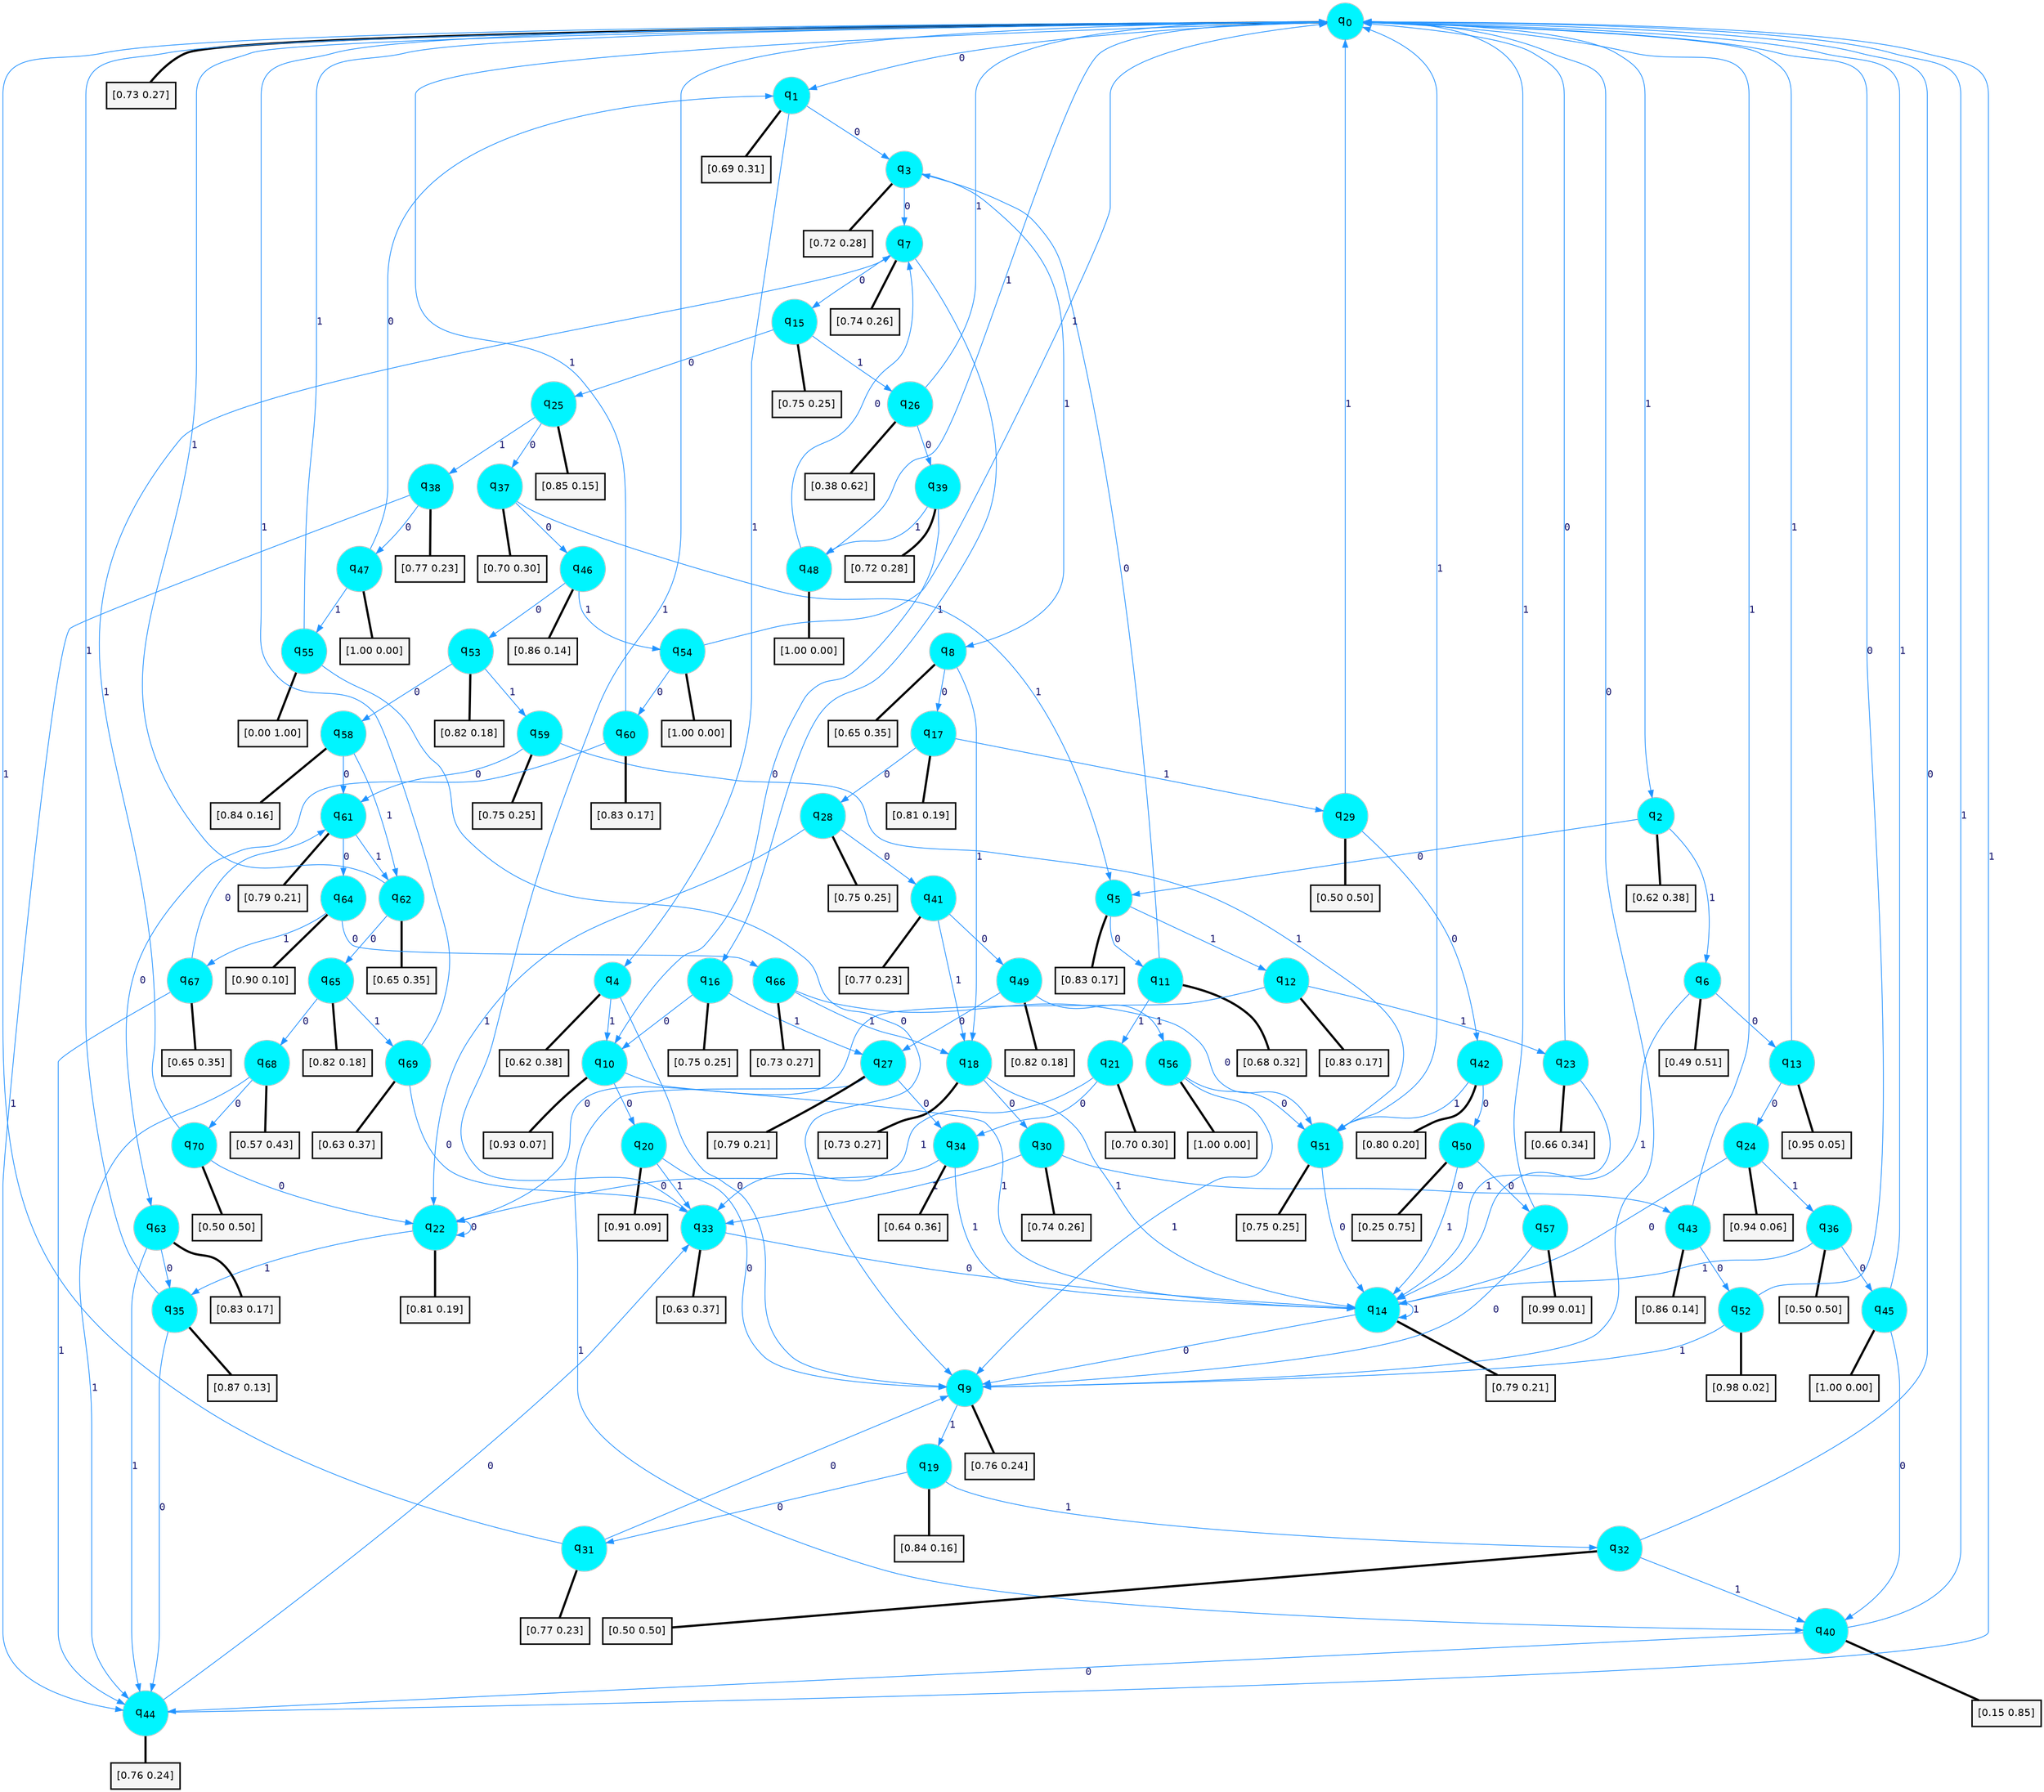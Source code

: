 digraph G {
graph [
bgcolor=transparent, dpi=300, rankdir=TD, size="40,25"];
node [
color=gray, fillcolor=turquoise1, fontcolor=black, fontname=Helvetica, fontsize=16, fontweight=bold, shape=circle, style=filled];
edge [
arrowsize=1, color=dodgerblue1, fontcolor=midnightblue, fontname=courier, fontweight=bold, penwidth=1, style=solid, weight=20];
0[label=<q<SUB>0</SUB>>];
1[label=<q<SUB>1</SUB>>];
2[label=<q<SUB>2</SUB>>];
3[label=<q<SUB>3</SUB>>];
4[label=<q<SUB>4</SUB>>];
5[label=<q<SUB>5</SUB>>];
6[label=<q<SUB>6</SUB>>];
7[label=<q<SUB>7</SUB>>];
8[label=<q<SUB>8</SUB>>];
9[label=<q<SUB>9</SUB>>];
10[label=<q<SUB>10</SUB>>];
11[label=<q<SUB>11</SUB>>];
12[label=<q<SUB>12</SUB>>];
13[label=<q<SUB>13</SUB>>];
14[label=<q<SUB>14</SUB>>];
15[label=<q<SUB>15</SUB>>];
16[label=<q<SUB>16</SUB>>];
17[label=<q<SUB>17</SUB>>];
18[label=<q<SUB>18</SUB>>];
19[label=<q<SUB>19</SUB>>];
20[label=<q<SUB>20</SUB>>];
21[label=<q<SUB>21</SUB>>];
22[label=<q<SUB>22</SUB>>];
23[label=<q<SUB>23</SUB>>];
24[label=<q<SUB>24</SUB>>];
25[label=<q<SUB>25</SUB>>];
26[label=<q<SUB>26</SUB>>];
27[label=<q<SUB>27</SUB>>];
28[label=<q<SUB>28</SUB>>];
29[label=<q<SUB>29</SUB>>];
30[label=<q<SUB>30</SUB>>];
31[label=<q<SUB>31</SUB>>];
32[label=<q<SUB>32</SUB>>];
33[label=<q<SUB>33</SUB>>];
34[label=<q<SUB>34</SUB>>];
35[label=<q<SUB>35</SUB>>];
36[label=<q<SUB>36</SUB>>];
37[label=<q<SUB>37</SUB>>];
38[label=<q<SUB>38</SUB>>];
39[label=<q<SUB>39</SUB>>];
40[label=<q<SUB>40</SUB>>];
41[label=<q<SUB>41</SUB>>];
42[label=<q<SUB>42</SUB>>];
43[label=<q<SUB>43</SUB>>];
44[label=<q<SUB>44</SUB>>];
45[label=<q<SUB>45</SUB>>];
46[label=<q<SUB>46</SUB>>];
47[label=<q<SUB>47</SUB>>];
48[label=<q<SUB>48</SUB>>];
49[label=<q<SUB>49</SUB>>];
50[label=<q<SUB>50</SUB>>];
51[label=<q<SUB>51</SUB>>];
52[label=<q<SUB>52</SUB>>];
53[label=<q<SUB>53</SUB>>];
54[label=<q<SUB>54</SUB>>];
55[label=<q<SUB>55</SUB>>];
56[label=<q<SUB>56</SUB>>];
57[label=<q<SUB>57</SUB>>];
58[label=<q<SUB>58</SUB>>];
59[label=<q<SUB>59</SUB>>];
60[label=<q<SUB>60</SUB>>];
61[label=<q<SUB>61</SUB>>];
62[label=<q<SUB>62</SUB>>];
63[label=<q<SUB>63</SUB>>];
64[label=<q<SUB>64</SUB>>];
65[label=<q<SUB>65</SUB>>];
66[label=<q<SUB>66</SUB>>];
67[label=<q<SUB>67</SUB>>];
68[label=<q<SUB>68</SUB>>];
69[label=<q<SUB>69</SUB>>];
70[label=<q<SUB>70</SUB>>];
71[label="[0.73 0.27]", shape=box,fontcolor=black, fontname=Helvetica, fontsize=14, penwidth=2, fillcolor=whitesmoke,color=black];
72[label="[0.69 0.31]", shape=box,fontcolor=black, fontname=Helvetica, fontsize=14, penwidth=2, fillcolor=whitesmoke,color=black];
73[label="[0.62 0.38]", shape=box,fontcolor=black, fontname=Helvetica, fontsize=14, penwidth=2, fillcolor=whitesmoke,color=black];
74[label="[0.72 0.28]", shape=box,fontcolor=black, fontname=Helvetica, fontsize=14, penwidth=2, fillcolor=whitesmoke,color=black];
75[label="[0.62 0.38]", shape=box,fontcolor=black, fontname=Helvetica, fontsize=14, penwidth=2, fillcolor=whitesmoke,color=black];
76[label="[0.83 0.17]", shape=box,fontcolor=black, fontname=Helvetica, fontsize=14, penwidth=2, fillcolor=whitesmoke,color=black];
77[label="[0.49 0.51]", shape=box,fontcolor=black, fontname=Helvetica, fontsize=14, penwidth=2, fillcolor=whitesmoke,color=black];
78[label="[0.74 0.26]", shape=box,fontcolor=black, fontname=Helvetica, fontsize=14, penwidth=2, fillcolor=whitesmoke,color=black];
79[label="[0.65 0.35]", shape=box,fontcolor=black, fontname=Helvetica, fontsize=14, penwidth=2, fillcolor=whitesmoke,color=black];
80[label="[0.76 0.24]", shape=box,fontcolor=black, fontname=Helvetica, fontsize=14, penwidth=2, fillcolor=whitesmoke,color=black];
81[label="[0.93 0.07]", shape=box,fontcolor=black, fontname=Helvetica, fontsize=14, penwidth=2, fillcolor=whitesmoke,color=black];
82[label="[0.68 0.32]", shape=box,fontcolor=black, fontname=Helvetica, fontsize=14, penwidth=2, fillcolor=whitesmoke,color=black];
83[label="[0.83 0.17]", shape=box,fontcolor=black, fontname=Helvetica, fontsize=14, penwidth=2, fillcolor=whitesmoke,color=black];
84[label="[0.95 0.05]", shape=box,fontcolor=black, fontname=Helvetica, fontsize=14, penwidth=2, fillcolor=whitesmoke,color=black];
85[label="[0.79 0.21]", shape=box,fontcolor=black, fontname=Helvetica, fontsize=14, penwidth=2, fillcolor=whitesmoke,color=black];
86[label="[0.75 0.25]", shape=box,fontcolor=black, fontname=Helvetica, fontsize=14, penwidth=2, fillcolor=whitesmoke,color=black];
87[label="[0.75 0.25]", shape=box,fontcolor=black, fontname=Helvetica, fontsize=14, penwidth=2, fillcolor=whitesmoke,color=black];
88[label="[0.81 0.19]", shape=box,fontcolor=black, fontname=Helvetica, fontsize=14, penwidth=2, fillcolor=whitesmoke,color=black];
89[label="[0.73 0.27]", shape=box,fontcolor=black, fontname=Helvetica, fontsize=14, penwidth=2, fillcolor=whitesmoke,color=black];
90[label="[0.84 0.16]", shape=box,fontcolor=black, fontname=Helvetica, fontsize=14, penwidth=2, fillcolor=whitesmoke,color=black];
91[label="[0.91 0.09]", shape=box,fontcolor=black, fontname=Helvetica, fontsize=14, penwidth=2, fillcolor=whitesmoke,color=black];
92[label="[0.70 0.30]", shape=box,fontcolor=black, fontname=Helvetica, fontsize=14, penwidth=2, fillcolor=whitesmoke,color=black];
93[label="[0.81 0.19]", shape=box,fontcolor=black, fontname=Helvetica, fontsize=14, penwidth=2, fillcolor=whitesmoke,color=black];
94[label="[0.66 0.34]", shape=box,fontcolor=black, fontname=Helvetica, fontsize=14, penwidth=2, fillcolor=whitesmoke,color=black];
95[label="[0.94 0.06]", shape=box,fontcolor=black, fontname=Helvetica, fontsize=14, penwidth=2, fillcolor=whitesmoke,color=black];
96[label="[0.85 0.15]", shape=box,fontcolor=black, fontname=Helvetica, fontsize=14, penwidth=2, fillcolor=whitesmoke,color=black];
97[label="[0.38 0.62]", shape=box,fontcolor=black, fontname=Helvetica, fontsize=14, penwidth=2, fillcolor=whitesmoke,color=black];
98[label="[0.79 0.21]", shape=box,fontcolor=black, fontname=Helvetica, fontsize=14, penwidth=2, fillcolor=whitesmoke,color=black];
99[label="[0.75 0.25]", shape=box,fontcolor=black, fontname=Helvetica, fontsize=14, penwidth=2, fillcolor=whitesmoke,color=black];
100[label="[0.50 0.50]", shape=box,fontcolor=black, fontname=Helvetica, fontsize=14, penwidth=2, fillcolor=whitesmoke,color=black];
101[label="[0.74 0.26]", shape=box,fontcolor=black, fontname=Helvetica, fontsize=14, penwidth=2, fillcolor=whitesmoke,color=black];
102[label="[0.77 0.23]", shape=box,fontcolor=black, fontname=Helvetica, fontsize=14, penwidth=2, fillcolor=whitesmoke,color=black];
103[label="[0.50 0.50]", shape=box,fontcolor=black, fontname=Helvetica, fontsize=14, penwidth=2, fillcolor=whitesmoke,color=black];
104[label="[0.63 0.37]", shape=box,fontcolor=black, fontname=Helvetica, fontsize=14, penwidth=2, fillcolor=whitesmoke,color=black];
105[label="[0.64 0.36]", shape=box,fontcolor=black, fontname=Helvetica, fontsize=14, penwidth=2, fillcolor=whitesmoke,color=black];
106[label="[0.87 0.13]", shape=box,fontcolor=black, fontname=Helvetica, fontsize=14, penwidth=2, fillcolor=whitesmoke,color=black];
107[label="[0.50 0.50]", shape=box,fontcolor=black, fontname=Helvetica, fontsize=14, penwidth=2, fillcolor=whitesmoke,color=black];
108[label="[0.70 0.30]", shape=box,fontcolor=black, fontname=Helvetica, fontsize=14, penwidth=2, fillcolor=whitesmoke,color=black];
109[label="[0.77 0.23]", shape=box,fontcolor=black, fontname=Helvetica, fontsize=14, penwidth=2, fillcolor=whitesmoke,color=black];
110[label="[0.72 0.28]", shape=box,fontcolor=black, fontname=Helvetica, fontsize=14, penwidth=2, fillcolor=whitesmoke,color=black];
111[label="[0.15 0.85]", shape=box,fontcolor=black, fontname=Helvetica, fontsize=14, penwidth=2, fillcolor=whitesmoke,color=black];
112[label="[0.77 0.23]", shape=box,fontcolor=black, fontname=Helvetica, fontsize=14, penwidth=2, fillcolor=whitesmoke,color=black];
113[label="[0.80 0.20]", shape=box,fontcolor=black, fontname=Helvetica, fontsize=14, penwidth=2, fillcolor=whitesmoke,color=black];
114[label="[0.86 0.14]", shape=box,fontcolor=black, fontname=Helvetica, fontsize=14, penwidth=2, fillcolor=whitesmoke,color=black];
115[label="[0.76 0.24]", shape=box,fontcolor=black, fontname=Helvetica, fontsize=14, penwidth=2, fillcolor=whitesmoke,color=black];
116[label="[1.00 0.00]", shape=box,fontcolor=black, fontname=Helvetica, fontsize=14, penwidth=2, fillcolor=whitesmoke,color=black];
117[label="[0.86 0.14]", shape=box,fontcolor=black, fontname=Helvetica, fontsize=14, penwidth=2, fillcolor=whitesmoke,color=black];
118[label="[1.00 0.00]", shape=box,fontcolor=black, fontname=Helvetica, fontsize=14, penwidth=2, fillcolor=whitesmoke,color=black];
119[label="[1.00 0.00]", shape=box,fontcolor=black, fontname=Helvetica, fontsize=14, penwidth=2, fillcolor=whitesmoke,color=black];
120[label="[0.82 0.18]", shape=box,fontcolor=black, fontname=Helvetica, fontsize=14, penwidth=2, fillcolor=whitesmoke,color=black];
121[label="[0.25 0.75]", shape=box,fontcolor=black, fontname=Helvetica, fontsize=14, penwidth=2, fillcolor=whitesmoke,color=black];
122[label="[0.75 0.25]", shape=box,fontcolor=black, fontname=Helvetica, fontsize=14, penwidth=2, fillcolor=whitesmoke,color=black];
123[label="[0.98 0.02]", shape=box,fontcolor=black, fontname=Helvetica, fontsize=14, penwidth=2, fillcolor=whitesmoke,color=black];
124[label="[0.82 0.18]", shape=box,fontcolor=black, fontname=Helvetica, fontsize=14, penwidth=2, fillcolor=whitesmoke,color=black];
125[label="[1.00 0.00]", shape=box,fontcolor=black, fontname=Helvetica, fontsize=14, penwidth=2, fillcolor=whitesmoke,color=black];
126[label="[0.00 1.00]", shape=box,fontcolor=black, fontname=Helvetica, fontsize=14, penwidth=2, fillcolor=whitesmoke,color=black];
127[label="[1.00 0.00]", shape=box,fontcolor=black, fontname=Helvetica, fontsize=14, penwidth=2, fillcolor=whitesmoke,color=black];
128[label="[0.99 0.01]", shape=box,fontcolor=black, fontname=Helvetica, fontsize=14, penwidth=2, fillcolor=whitesmoke,color=black];
129[label="[0.84 0.16]", shape=box,fontcolor=black, fontname=Helvetica, fontsize=14, penwidth=2, fillcolor=whitesmoke,color=black];
130[label="[0.75 0.25]", shape=box,fontcolor=black, fontname=Helvetica, fontsize=14, penwidth=2, fillcolor=whitesmoke,color=black];
131[label="[0.83 0.17]", shape=box,fontcolor=black, fontname=Helvetica, fontsize=14, penwidth=2, fillcolor=whitesmoke,color=black];
132[label="[0.79 0.21]", shape=box,fontcolor=black, fontname=Helvetica, fontsize=14, penwidth=2, fillcolor=whitesmoke,color=black];
133[label="[0.65 0.35]", shape=box,fontcolor=black, fontname=Helvetica, fontsize=14, penwidth=2, fillcolor=whitesmoke,color=black];
134[label="[0.83 0.17]", shape=box,fontcolor=black, fontname=Helvetica, fontsize=14, penwidth=2, fillcolor=whitesmoke,color=black];
135[label="[0.90 0.10]", shape=box,fontcolor=black, fontname=Helvetica, fontsize=14, penwidth=2, fillcolor=whitesmoke,color=black];
136[label="[0.82 0.18]", shape=box,fontcolor=black, fontname=Helvetica, fontsize=14, penwidth=2, fillcolor=whitesmoke,color=black];
137[label="[0.73 0.27]", shape=box,fontcolor=black, fontname=Helvetica, fontsize=14, penwidth=2, fillcolor=whitesmoke,color=black];
138[label="[0.65 0.35]", shape=box,fontcolor=black, fontname=Helvetica, fontsize=14, penwidth=2, fillcolor=whitesmoke,color=black];
139[label="[0.57 0.43]", shape=box,fontcolor=black, fontname=Helvetica, fontsize=14, penwidth=2, fillcolor=whitesmoke,color=black];
140[label="[0.63 0.37]", shape=box,fontcolor=black, fontname=Helvetica, fontsize=14, penwidth=2, fillcolor=whitesmoke,color=black];
141[label="[0.50 0.50]", shape=box,fontcolor=black, fontname=Helvetica, fontsize=14, penwidth=2, fillcolor=whitesmoke,color=black];
0->1 [label=0];
0->2 [label=1];
0->71 [arrowhead=none, penwidth=3,color=black];
1->3 [label=0];
1->4 [label=1];
1->72 [arrowhead=none, penwidth=3,color=black];
2->5 [label=0];
2->6 [label=1];
2->73 [arrowhead=none, penwidth=3,color=black];
3->7 [label=0];
3->8 [label=1];
3->74 [arrowhead=none, penwidth=3,color=black];
4->9 [label=0];
4->10 [label=1];
4->75 [arrowhead=none, penwidth=3,color=black];
5->11 [label=0];
5->12 [label=1];
5->76 [arrowhead=none, penwidth=3,color=black];
6->13 [label=0];
6->14 [label=1];
6->77 [arrowhead=none, penwidth=3,color=black];
7->15 [label=0];
7->16 [label=1];
7->78 [arrowhead=none, penwidth=3,color=black];
8->17 [label=0];
8->18 [label=1];
8->79 [arrowhead=none, penwidth=3,color=black];
9->0 [label=0];
9->19 [label=1];
9->80 [arrowhead=none, penwidth=3,color=black];
10->20 [label=0];
10->14 [label=1];
10->81 [arrowhead=none, penwidth=3,color=black];
11->3 [label=0];
11->21 [label=1];
11->82 [arrowhead=none, penwidth=3,color=black];
12->22 [label=0];
12->23 [label=1];
12->83 [arrowhead=none, penwidth=3,color=black];
13->24 [label=0];
13->0 [label=1];
13->84 [arrowhead=none, penwidth=3,color=black];
14->9 [label=0];
14->14 [label=1];
14->85 [arrowhead=none, penwidth=3,color=black];
15->25 [label=0];
15->26 [label=1];
15->86 [arrowhead=none, penwidth=3,color=black];
16->10 [label=0];
16->27 [label=1];
16->87 [arrowhead=none, penwidth=3,color=black];
17->28 [label=0];
17->29 [label=1];
17->88 [arrowhead=none, penwidth=3,color=black];
18->30 [label=0];
18->14 [label=1];
18->89 [arrowhead=none, penwidth=3,color=black];
19->31 [label=0];
19->32 [label=1];
19->90 [arrowhead=none, penwidth=3,color=black];
20->9 [label=0];
20->33 [label=1];
20->91 [arrowhead=none, penwidth=3,color=black];
21->34 [label=0];
21->33 [label=1];
21->92 [arrowhead=none, penwidth=3,color=black];
22->22 [label=0];
22->35 [label=1];
22->93 [arrowhead=none, penwidth=3,color=black];
23->0 [label=0];
23->14 [label=1];
23->94 [arrowhead=none, penwidth=3,color=black];
24->14 [label=0];
24->36 [label=1];
24->95 [arrowhead=none, penwidth=3,color=black];
25->37 [label=0];
25->38 [label=1];
25->96 [arrowhead=none, penwidth=3,color=black];
26->39 [label=0];
26->0 [label=1];
26->97 [arrowhead=none, penwidth=3,color=black];
27->34 [label=0];
27->40 [label=1];
27->98 [arrowhead=none, penwidth=3,color=black];
28->41 [label=0];
28->22 [label=1];
28->99 [arrowhead=none, penwidth=3,color=black];
29->42 [label=0];
29->0 [label=1];
29->100 [arrowhead=none, penwidth=3,color=black];
30->43 [label=0];
30->33 [label=1];
30->101 [arrowhead=none, penwidth=3,color=black];
31->9 [label=0];
31->0 [label=1];
31->102 [arrowhead=none, penwidth=3,color=black];
32->0 [label=0];
32->40 [label=1];
32->103 [arrowhead=none, penwidth=3,color=black];
33->14 [label=0];
33->0 [label=1];
33->104 [arrowhead=none, penwidth=3,color=black];
34->22 [label=0];
34->14 [label=1];
34->105 [arrowhead=none, penwidth=3,color=black];
35->44 [label=0];
35->0 [label=1];
35->106 [arrowhead=none, penwidth=3,color=black];
36->45 [label=0];
36->14 [label=1];
36->107 [arrowhead=none, penwidth=3,color=black];
37->46 [label=0];
37->5 [label=1];
37->108 [arrowhead=none, penwidth=3,color=black];
38->47 [label=0];
38->44 [label=1];
38->109 [arrowhead=none, penwidth=3,color=black];
39->10 [label=0];
39->48 [label=1];
39->110 [arrowhead=none, penwidth=3,color=black];
40->44 [label=0];
40->0 [label=1];
40->111 [arrowhead=none, penwidth=3,color=black];
41->49 [label=0];
41->18 [label=1];
41->112 [arrowhead=none, penwidth=3,color=black];
42->50 [label=0];
42->51 [label=1];
42->113 [arrowhead=none, penwidth=3,color=black];
43->52 [label=0];
43->0 [label=1];
43->114 [arrowhead=none, penwidth=3,color=black];
44->33 [label=0];
44->0 [label=1];
44->115 [arrowhead=none, penwidth=3,color=black];
45->40 [label=0];
45->0 [label=1];
45->116 [arrowhead=none, penwidth=3,color=black];
46->53 [label=0];
46->54 [label=1];
46->117 [arrowhead=none, penwidth=3,color=black];
47->1 [label=0];
47->55 [label=1];
47->118 [arrowhead=none, penwidth=3,color=black];
48->7 [label=0];
48->0 [label=1];
48->119 [arrowhead=none, penwidth=3,color=black];
49->27 [label=0];
49->56 [label=1];
49->120 [arrowhead=none, penwidth=3,color=black];
50->57 [label=0];
50->14 [label=1];
50->121 [arrowhead=none, penwidth=3,color=black];
51->14 [label=0];
51->0 [label=1];
51->122 [arrowhead=none, penwidth=3,color=black];
52->0 [label=0];
52->9 [label=1];
52->123 [arrowhead=none, penwidth=3,color=black];
53->58 [label=0];
53->59 [label=1];
53->124 [arrowhead=none, penwidth=3,color=black];
54->60 [label=0];
54->0 [label=1];
54->125 [arrowhead=none, penwidth=3,color=black];
55->9 [label=0];
55->0 [label=1];
55->126 [arrowhead=none, penwidth=3,color=black];
56->51 [label=0];
56->9 [label=1];
56->127 [arrowhead=none, penwidth=3,color=black];
57->9 [label=0];
57->0 [label=1];
57->128 [arrowhead=none, penwidth=3,color=black];
58->61 [label=0];
58->62 [label=1];
58->129 [arrowhead=none, penwidth=3,color=black];
59->61 [label=0];
59->51 [label=1];
59->130 [arrowhead=none, penwidth=3,color=black];
60->63 [label=0];
60->0 [label=1];
60->131 [arrowhead=none, penwidth=3,color=black];
61->64 [label=0];
61->62 [label=1];
61->132 [arrowhead=none, penwidth=3,color=black];
62->65 [label=0];
62->0 [label=1];
62->133 [arrowhead=none, penwidth=3,color=black];
63->35 [label=0];
63->44 [label=1];
63->134 [arrowhead=none, penwidth=3,color=black];
64->66 [label=0];
64->67 [label=1];
64->135 [arrowhead=none, penwidth=3,color=black];
65->68 [label=0];
65->69 [label=1];
65->136 [arrowhead=none, penwidth=3,color=black];
66->51 [label=0];
66->18 [label=1];
66->137 [arrowhead=none, penwidth=3,color=black];
67->61 [label=0];
67->44 [label=1];
67->138 [arrowhead=none, penwidth=3,color=black];
68->70 [label=0];
68->44 [label=1];
68->139 [arrowhead=none, penwidth=3,color=black];
69->33 [label=0];
69->0 [label=1];
69->140 [arrowhead=none, penwidth=3,color=black];
70->22 [label=0];
70->7 [label=1];
70->141 [arrowhead=none, penwidth=3,color=black];
}
